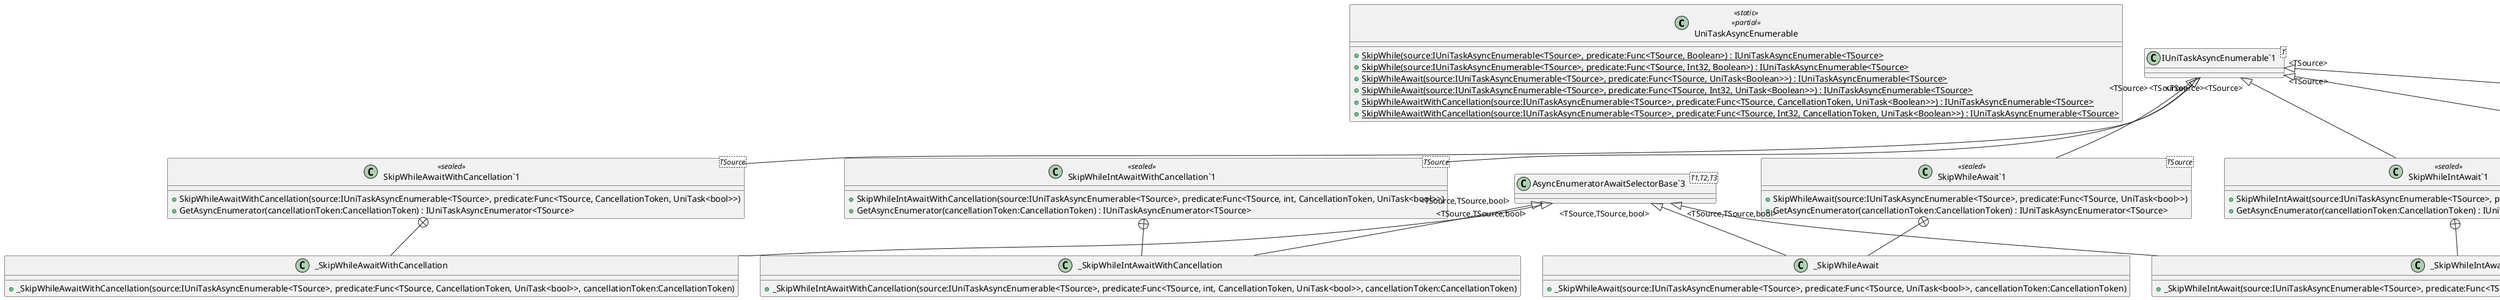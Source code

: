 @startuml
class UniTaskAsyncEnumerable <<static>> <<partial>> {
    + {static} SkipWhile(source:IUniTaskAsyncEnumerable<TSource>, predicate:Func<TSource, Boolean>) : IUniTaskAsyncEnumerable<TSource>
    + {static} SkipWhile(source:IUniTaskAsyncEnumerable<TSource>, predicate:Func<TSource, Int32, Boolean>) : IUniTaskAsyncEnumerable<TSource>
    + {static} SkipWhileAwait(source:IUniTaskAsyncEnumerable<TSource>, predicate:Func<TSource, UniTask<Boolean>>) : IUniTaskAsyncEnumerable<TSource>
    + {static} SkipWhileAwait(source:IUniTaskAsyncEnumerable<TSource>, predicate:Func<TSource, Int32, UniTask<Boolean>>) : IUniTaskAsyncEnumerable<TSource>
    + {static} SkipWhileAwaitWithCancellation(source:IUniTaskAsyncEnumerable<TSource>, predicate:Func<TSource, CancellationToken, UniTask<Boolean>>) : IUniTaskAsyncEnumerable<TSource>
    + {static} SkipWhileAwaitWithCancellation(source:IUniTaskAsyncEnumerable<TSource>, predicate:Func<TSource, Int32, CancellationToken, UniTask<Boolean>>) : IUniTaskAsyncEnumerable<TSource>
}
class "SkipWhile`1"<TSource> <<sealed>> {
    + SkipWhile(source:IUniTaskAsyncEnumerable<TSource>, predicate:Func<TSource, bool>)
    + GetAsyncEnumerator(cancellationToken:CancellationToken) : IUniTaskAsyncEnumerator<TSource>
}
class "SkipWhileInt`1"<TSource> <<sealed>> {
    + SkipWhileInt(source:IUniTaskAsyncEnumerable<TSource>, predicate:Func<TSource, int, bool>)
    + GetAsyncEnumerator(cancellationToken:CancellationToken) : IUniTaskAsyncEnumerator<TSource>
}
class "SkipWhileAwait`1"<TSource> <<sealed>> {
    + SkipWhileAwait(source:IUniTaskAsyncEnumerable<TSource>, predicate:Func<TSource, UniTask<bool>>)
    + GetAsyncEnumerator(cancellationToken:CancellationToken) : IUniTaskAsyncEnumerator<TSource>
}
class "SkipWhileIntAwait`1"<TSource> <<sealed>> {
    + SkipWhileIntAwait(source:IUniTaskAsyncEnumerable<TSource>, predicate:Func<TSource, int, UniTask<bool>>)
    + GetAsyncEnumerator(cancellationToken:CancellationToken) : IUniTaskAsyncEnumerator<TSource>
}
class "SkipWhileAwaitWithCancellation`1"<TSource> <<sealed>> {
    + SkipWhileAwaitWithCancellation(source:IUniTaskAsyncEnumerable<TSource>, predicate:Func<TSource, CancellationToken, UniTask<bool>>)
    + GetAsyncEnumerator(cancellationToken:CancellationToken) : IUniTaskAsyncEnumerator<TSource>
}
class "SkipWhileIntAwaitWithCancellation`1"<TSource> <<sealed>> {
    + SkipWhileIntAwaitWithCancellation(source:IUniTaskAsyncEnumerable<TSource>, predicate:Func<TSource, int, CancellationToken, UniTask<bool>>)
    + GetAsyncEnumerator(cancellationToken:CancellationToken) : IUniTaskAsyncEnumerator<TSource>
}
class "IUniTaskAsyncEnumerable`1"<T> {
}
class _SkipWhile {
    + _SkipWhile(source:IUniTaskAsyncEnumerable<TSource>, predicate:Func<TSource, bool>, cancellationToken:CancellationToken)
}
class _SkipWhileInt {
    + _SkipWhileInt(source:IUniTaskAsyncEnumerable<TSource>, predicate:Func<TSource, int, bool>, cancellationToken:CancellationToken)
}
class _SkipWhileAwait {
    + _SkipWhileAwait(source:IUniTaskAsyncEnumerable<TSource>, predicate:Func<TSource, UniTask<bool>>, cancellationToken:CancellationToken)
}
class _SkipWhileIntAwait {
    + _SkipWhileIntAwait(source:IUniTaskAsyncEnumerable<TSource>, predicate:Func<TSource, int, UniTask<bool>>, cancellationToken:CancellationToken)
}
class _SkipWhileAwaitWithCancellation {
    + _SkipWhileAwaitWithCancellation(source:IUniTaskAsyncEnumerable<TSource>, predicate:Func<TSource, CancellationToken, UniTask<bool>>, cancellationToken:CancellationToken)
}
class _SkipWhileIntAwaitWithCancellation {
    + _SkipWhileIntAwaitWithCancellation(source:IUniTaskAsyncEnumerable<TSource>, predicate:Func<TSource, int, CancellationToken, UniTask<bool>>, cancellationToken:CancellationToken)
}
class "AsyncEnumeratorBase`2"<T1,T2> {
}
class "AsyncEnumeratorAwaitSelectorBase`3"<T1,T2,T3> {
}
"IUniTaskAsyncEnumerable`1" "<TSource>" <|-- "SkipWhile`1"
"IUniTaskAsyncEnumerable`1" "<TSource>" <|-- "SkipWhileInt`1"
"IUniTaskAsyncEnumerable`1" "<TSource>" <|-- "SkipWhileAwait`1"
"IUniTaskAsyncEnumerable`1" "<TSource>" <|-- "SkipWhileIntAwait`1"
"IUniTaskAsyncEnumerable`1" "<TSource>" <|-- "SkipWhileAwaitWithCancellation`1"
"IUniTaskAsyncEnumerable`1" "<TSource>" <|-- "SkipWhileIntAwaitWithCancellation`1"
"SkipWhile`1" +-- _SkipWhile
"AsyncEnumeratorBase`2" "<TSource,TSource>" <|-- _SkipWhile
"SkipWhileInt`1" +-- _SkipWhileInt
"AsyncEnumeratorBase`2" "<TSource,TSource>" <|-- _SkipWhileInt
"SkipWhileAwait`1" +-- _SkipWhileAwait
"AsyncEnumeratorAwaitSelectorBase`3" "<TSource,TSource,bool>" <|-- _SkipWhileAwait
"SkipWhileIntAwait`1" +-- _SkipWhileIntAwait
"AsyncEnumeratorAwaitSelectorBase`3" "<TSource,TSource,bool>" <|-- _SkipWhileIntAwait
"SkipWhileAwaitWithCancellation`1" +-- _SkipWhileAwaitWithCancellation
"AsyncEnumeratorAwaitSelectorBase`3" "<TSource,TSource,bool>" <|-- _SkipWhileAwaitWithCancellation
"SkipWhileIntAwaitWithCancellation`1" +-- _SkipWhileIntAwaitWithCancellation
"AsyncEnumeratorAwaitSelectorBase`3" "<TSource,TSource,bool>" <|-- _SkipWhileIntAwaitWithCancellation
@enduml
